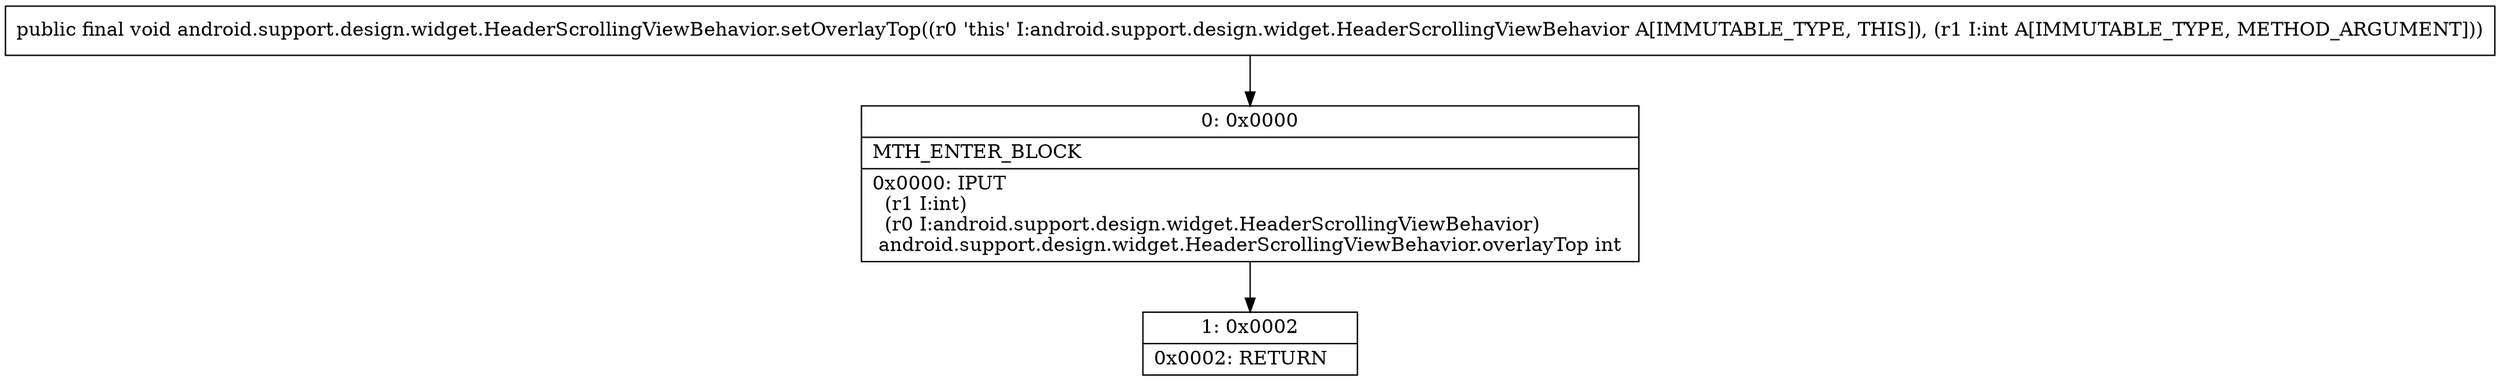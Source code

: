 digraph "CFG forandroid.support.design.widget.HeaderScrollingViewBehavior.setOverlayTop(I)V" {
Node_0 [shape=record,label="{0\:\ 0x0000|MTH_ENTER_BLOCK\l|0x0000: IPUT  \l  (r1 I:int)\l  (r0 I:android.support.design.widget.HeaderScrollingViewBehavior)\l android.support.design.widget.HeaderScrollingViewBehavior.overlayTop int \l}"];
Node_1 [shape=record,label="{1\:\ 0x0002|0x0002: RETURN   \l}"];
MethodNode[shape=record,label="{public final void android.support.design.widget.HeaderScrollingViewBehavior.setOverlayTop((r0 'this' I:android.support.design.widget.HeaderScrollingViewBehavior A[IMMUTABLE_TYPE, THIS]), (r1 I:int A[IMMUTABLE_TYPE, METHOD_ARGUMENT])) }"];
MethodNode -> Node_0;
Node_0 -> Node_1;
}


